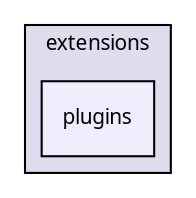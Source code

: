 digraph "plugins" {
  compound=true
  node [ fontsize="10", fontname="Sans"];
  edge [ labelfontsize="10", labelfontname="Sans"];
  subgraph clusterdir_29fb5a0a2ec74b0c4bcb368e39ad817d {
    graph [ bgcolor="#ddddee", pencolor="black", label="extensions" fontname="Sans", fontsize="10", URL="dir_29fb5a0a2ec74b0c4bcb368e39ad817d.html"]
  dir_e41ef2e6be68588dd476cef0141ea4de [shape=box, label="plugins", style="filled", fillcolor="#eeeeff", pencolor="black", URL="dir_e41ef2e6be68588dd476cef0141ea4de.html"];
  }
}
